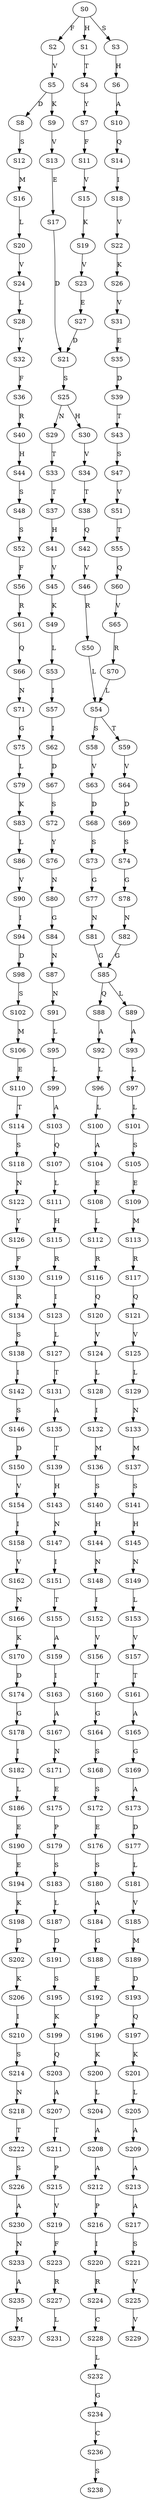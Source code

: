 strict digraph  {
	S0 -> S1 [ label = H ];
	S0 -> S2 [ label = F ];
	S0 -> S3 [ label = S ];
	S1 -> S4 [ label = T ];
	S2 -> S5 [ label = V ];
	S3 -> S6 [ label = H ];
	S4 -> S7 [ label = Y ];
	S5 -> S8 [ label = D ];
	S5 -> S9 [ label = K ];
	S6 -> S10 [ label = A ];
	S7 -> S11 [ label = F ];
	S8 -> S12 [ label = S ];
	S9 -> S13 [ label = V ];
	S10 -> S14 [ label = Q ];
	S11 -> S15 [ label = V ];
	S12 -> S16 [ label = M ];
	S13 -> S17 [ label = E ];
	S14 -> S18 [ label = I ];
	S15 -> S19 [ label = K ];
	S16 -> S20 [ label = L ];
	S17 -> S21 [ label = D ];
	S18 -> S22 [ label = V ];
	S19 -> S23 [ label = V ];
	S20 -> S24 [ label = V ];
	S21 -> S25 [ label = S ];
	S22 -> S26 [ label = K ];
	S23 -> S27 [ label = E ];
	S24 -> S28 [ label = L ];
	S25 -> S29 [ label = N ];
	S25 -> S30 [ label = H ];
	S26 -> S31 [ label = V ];
	S27 -> S21 [ label = D ];
	S28 -> S32 [ label = V ];
	S29 -> S33 [ label = T ];
	S30 -> S34 [ label = V ];
	S31 -> S35 [ label = E ];
	S32 -> S36 [ label = F ];
	S33 -> S37 [ label = T ];
	S34 -> S38 [ label = T ];
	S35 -> S39 [ label = D ];
	S36 -> S40 [ label = R ];
	S37 -> S41 [ label = H ];
	S38 -> S42 [ label = Q ];
	S39 -> S43 [ label = T ];
	S40 -> S44 [ label = H ];
	S41 -> S45 [ label = V ];
	S42 -> S46 [ label = V ];
	S43 -> S47 [ label = S ];
	S44 -> S48 [ label = S ];
	S45 -> S49 [ label = K ];
	S46 -> S50 [ label = R ];
	S47 -> S51 [ label = V ];
	S48 -> S52 [ label = S ];
	S49 -> S53 [ label = L ];
	S50 -> S54 [ label = L ];
	S51 -> S55 [ label = T ];
	S52 -> S56 [ label = F ];
	S53 -> S57 [ label = I ];
	S54 -> S58 [ label = S ];
	S54 -> S59 [ label = T ];
	S55 -> S60 [ label = Q ];
	S56 -> S61 [ label = R ];
	S57 -> S62 [ label = I ];
	S58 -> S63 [ label = V ];
	S59 -> S64 [ label = V ];
	S60 -> S65 [ label = V ];
	S61 -> S66 [ label = Q ];
	S62 -> S67 [ label = D ];
	S63 -> S68 [ label = D ];
	S64 -> S69 [ label = D ];
	S65 -> S70 [ label = R ];
	S66 -> S71 [ label = N ];
	S67 -> S72 [ label = S ];
	S68 -> S73 [ label = S ];
	S69 -> S74 [ label = S ];
	S70 -> S54 [ label = L ];
	S71 -> S75 [ label = G ];
	S72 -> S76 [ label = Y ];
	S73 -> S77 [ label = G ];
	S74 -> S78 [ label = G ];
	S75 -> S79 [ label = L ];
	S76 -> S80 [ label = N ];
	S77 -> S81 [ label = N ];
	S78 -> S82 [ label = N ];
	S79 -> S83 [ label = K ];
	S80 -> S84 [ label = G ];
	S81 -> S85 [ label = G ];
	S82 -> S85 [ label = G ];
	S83 -> S86 [ label = L ];
	S84 -> S87 [ label = N ];
	S85 -> S88 [ label = Q ];
	S85 -> S89 [ label = L ];
	S86 -> S90 [ label = V ];
	S87 -> S91 [ label = N ];
	S88 -> S92 [ label = A ];
	S89 -> S93 [ label = A ];
	S90 -> S94 [ label = I ];
	S91 -> S95 [ label = L ];
	S92 -> S96 [ label = L ];
	S93 -> S97 [ label = L ];
	S94 -> S98 [ label = D ];
	S95 -> S99 [ label = L ];
	S96 -> S100 [ label = L ];
	S97 -> S101 [ label = L ];
	S98 -> S102 [ label = S ];
	S99 -> S103 [ label = A ];
	S100 -> S104 [ label = A ];
	S101 -> S105 [ label = S ];
	S102 -> S106 [ label = M ];
	S103 -> S107 [ label = Q ];
	S104 -> S108 [ label = E ];
	S105 -> S109 [ label = E ];
	S106 -> S110 [ label = E ];
	S107 -> S111 [ label = L ];
	S108 -> S112 [ label = L ];
	S109 -> S113 [ label = M ];
	S110 -> S114 [ label = T ];
	S111 -> S115 [ label = H ];
	S112 -> S116 [ label = R ];
	S113 -> S117 [ label = R ];
	S114 -> S118 [ label = S ];
	S115 -> S119 [ label = R ];
	S116 -> S120 [ label = Q ];
	S117 -> S121 [ label = Q ];
	S118 -> S122 [ label = N ];
	S119 -> S123 [ label = I ];
	S120 -> S124 [ label = V ];
	S121 -> S125 [ label = V ];
	S122 -> S126 [ label = Y ];
	S123 -> S127 [ label = L ];
	S124 -> S128 [ label = L ];
	S125 -> S129 [ label = L ];
	S126 -> S130 [ label = F ];
	S127 -> S131 [ label = T ];
	S128 -> S132 [ label = I ];
	S129 -> S133 [ label = N ];
	S130 -> S134 [ label = R ];
	S131 -> S135 [ label = A ];
	S132 -> S136 [ label = M ];
	S133 -> S137 [ label = M ];
	S134 -> S138 [ label = S ];
	S135 -> S139 [ label = T ];
	S136 -> S140 [ label = S ];
	S137 -> S141 [ label = S ];
	S138 -> S142 [ label = I ];
	S139 -> S143 [ label = H ];
	S140 -> S144 [ label = H ];
	S141 -> S145 [ label = H ];
	S142 -> S146 [ label = S ];
	S143 -> S147 [ label = N ];
	S144 -> S148 [ label = N ];
	S145 -> S149 [ label = N ];
	S146 -> S150 [ label = D ];
	S147 -> S151 [ label = I ];
	S148 -> S152 [ label = I ];
	S149 -> S153 [ label = L ];
	S150 -> S154 [ label = V ];
	S151 -> S155 [ label = T ];
	S152 -> S156 [ label = V ];
	S153 -> S157 [ label = V ];
	S154 -> S158 [ label = I ];
	S155 -> S159 [ label = A ];
	S156 -> S160 [ label = T ];
	S157 -> S161 [ label = T ];
	S158 -> S162 [ label = V ];
	S159 -> S163 [ label = I ];
	S160 -> S164 [ label = G ];
	S161 -> S165 [ label = A ];
	S162 -> S166 [ label = N ];
	S163 -> S167 [ label = A ];
	S164 -> S168 [ label = S ];
	S165 -> S169 [ label = G ];
	S166 -> S170 [ label = K ];
	S167 -> S171 [ label = N ];
	S168 -> S172 [ label = S ];
	S169 -> S173 [ label = A ];
	S170 -> S174 [ label = D ];
	S171 -> S175 [ label = E ];
	S172 -> S176 [ label = E ];
	S173 -> S177 [ label = D ];
	S174 -> S178 [ label = G ];
	S175 -> S179 [ label = P ];
	S176 -> S180 [ label = S ];
	S177 -> S181 [ label = L ];
	S178 -> S182 [ label = I ];
	S179 -> S183 [ label = S ];
	S180 -> S184 [ label = A ];
	S181 -> S185 [ label = V ];
	S182 -> S186 [ label = L ];
	S183 -> S187 [ label = L ];
	S184 -> S188 [ label = G ];
	S185 -> S189 [ label = M ];
	S186 -> S190 [ label = E ];
	S187 -> S191 [ label = D ];
	S188 -> S192 [ label = E ];
	S189 -> S193 [ label = D ];
	S190 -> S194 [ label = E ];
	S191 -> S195 [ label = S ];
	S192 -> S196 [ label = P ];
	S193 -> S197 [ label = Q ];
	S194 -> S198 [ label = K ];
	S195 -> S199 [ label = K ];
	S196 -> S200 [ label = K ];
	S197 -> S201 [ label = K ];
	S198 -> S202 [ label = D ];
	S199 -> S203 [ label = Q ];
	S200 -> S204 [ label = L ];
	S201 -> S205 [ label = L ];
	S202 -> S206 [ label = K ];
	S203 -> S207 [ label = A ];
	S204 -> S208 [ label = A ];
	S205 -> S209 [ label = A ];
	S206 -> S210 [ label = I ];
	S207 -> S211 [ label = T ];
	S208 -> S212 [ label = A ];
	S209 -> S213 [ label = A ];
	S210 -> S214 [ label = S ];
	S211 -> S215 [ label = P ];
	S212 -> S216 [ label = P ];
	S213 -> S217 [ label = A ];
	S214 -> S218 [ label = N ];
	S215 -> S219 [ label = V ];
	S216 -> S220 [ label = I ];
	S217 -> S221 [ label = S ];
	S218 -> S222 [ label = T ];
	S219 -> S223 [ label = F ];
	S220 -> S224 [ label = R ];
	S221 -> S225 [ label = V ];
	S222 -> S226 [ label = S ];
	S223 -> S227 [ label = R ];
	S224 -> S228 [ label = C ];
	S225 -> S229 [ label = V ];
	S226 -> S230 [ label = A ];
	S227 -> S231 [ label = L ];
	S228 -> S232 [ label = L ];
	S230 -> S233 [ label = N ];
	S232 -> S234 [ label = G ];
	S233 -> S235 [ label = A ];
	S234 -> S236 [ label = C ];
	S235 -> S237 [ label = M ];
	S236 -> S238 [ label = S ];
}
